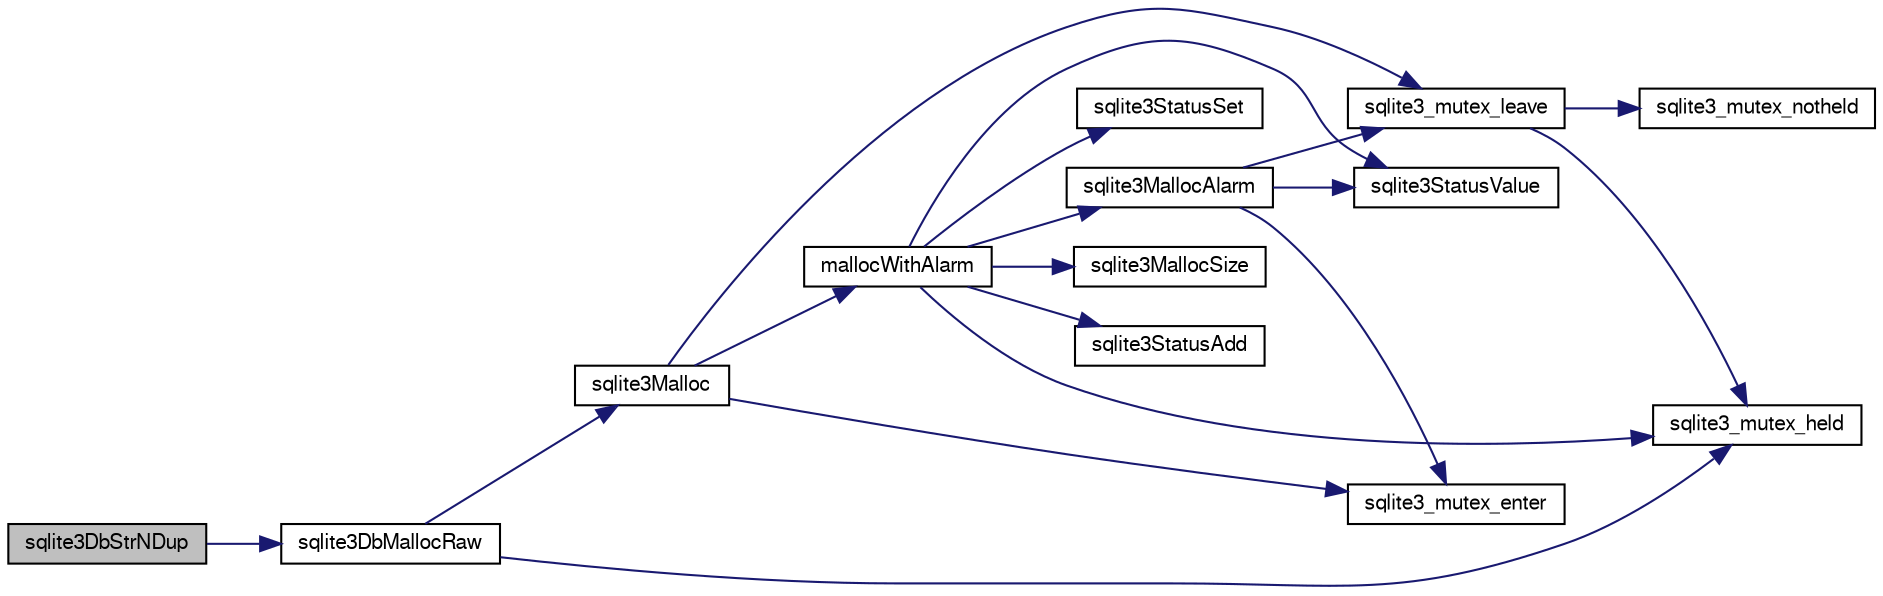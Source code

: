digraph "sqlite3DbStrNDup"
{
  edge [fontname="FreeSans",fontsize="10",labelfontname="FreeSans",labelfontsize="10"];
  node [fontname="FreeSans",fontsize="10",shape=record];
  rankdir="LR";
  Node492247 [label="sqlite3DbStrNDup",height=0.2,width=0.4,color="black", fillcolor="grey75", style="filled", fontcolor="black"];
  Node492247 -> Node492248 [color="midnightblue",fontsize="10",style="solid",fontname="FreeSans"];
  Node492248 [label="sqlite3DbMallocRaw",height=0.2,width=0.4,color="black", fillcolor="white", style="filled",URL="$sqlite3_8c.html#abbe8be0cf7175e11ddc3e2218fad924e"];
  Node492248 -> Node492249 [color="midnightblue",fontsize="10",style="solid",fontname="FreeSans"];
  Node492249 [label="sqlite3_mutex_held",height=0.2,width=0.4,color="black", fillcolor="white", style="filled",URL="$sqlite3_8c.html#acf77da68932b6bc163c5e68547ecc3e7"];
  Node492248 -> Node492250 [color="midnightblue",fontsize="10",style="solid",fontname="FreeSans"];
  Node492250 [label="sqlite3Malloc",height=0.2,width=0.4,color="black", fillcolor="white", style="filled",URL="$sqlite3_8c.html#a361a2eaa846b1885f123abe46f5d8b2b"];
  Node492250 -> Node492251 [color="midnightblue",fontsize="10",style="solid",fontname="FreeSans"];
  Node492251 [label="sqlite3_mutex_enter",height=0.2,width=0.4,color="black", fillcolor="white", style="filled",URL="$sqlite3_8c.html#a1c12cde690bd89f104de5cbad12a6bf5"];
  Node492250 -> Node492252 [color="midnightblue",fontsize="10",style="solid",fontname="FreeSans"];
  Node492252 [label="mallocWithAlarm",height=0.2,width=0.4,color="black", fillcolor="white", style="filled",URL="$sqlite3_8c.html#ab070d5cf8e48ec8a6a43cf025d48598b"];
  Node492252 -> Node492249 [color="midnightblue",fontsize="10",style="solid",fontname="FreeSans"];
  Node492252 -> Node492253 [color="midnightblue",fontsize="10",style="solid",fontname="FreeSans"];
  Node492253 [label="sqlite3StatusSet",height=0.2,width=0.4,color="black", fillcolor="white", style="filled",URL="$sqlite3_8c.html#afec7586c01fcb5ea17dc9d7725a589d9"];
  Node492252 -> Node492254 [color="midnightblue",fontsize="10",style="solid",fontname="FreeSans"];
  Node492254 [label="sqlite3StatusValue",height=0.2,width=0.4,color="black", fillcolor="white", style="filled",URL="$sqlite3_8c.html#a30b8ac296c6e200c1fa57708d52c6ef6"];
  Node492252 -> Node492255 [color="midnightblue",fontsize="10",style="solid",fontname="FreeSans"];
  Node492255 [label="sqlite3MallocAlarm",height=0.2,width=0.4,color="black", fillcolor="white", style="filled",URL="$sqlite3_8c.html#ada66988e8471d1198f3219c062377508"];
  Node492255 -> Node492254 [color="midnightblue",fontsize="10",style="solid",fontname="FreeSans"];
  Node492255 -> Node492256 [color="midnightblue",fontsize="10",style="solid",fontname="FreeSans"];
  Node492256 [label="sqlite3_mutex_leave",height=0.2,width=0.4,color="black", fillcolor="white", style="filled",URL="$sqlite3_8c.html#a5838d235601dbd3c1fa993555c6bcc93"];
  Node492256 -> Node492249 [color="midnightblue",fontsize="10",style="solid",fontname="FreeSans"];
  Node492256 -> Node492257 [color="midnightblue",fontsize="10",style="solid",fontname="FreeSans"];
  Node492257 [label="sqlite3_mutex_notheld",height=0.2,width=0.4,color="black", fillcolor="white", style="filled",URL="$sqlite3_8c.html#a83967c837c1c000d3b5adcfaa688f5dc"];
  Node492255 -> Node492251 [color="midnightblue",fontsize="10",style="solid",fontname="FreeSans"];
  Node492252 -> Node492258 [color="midnightblue",fontsize="10",style="solid",fontname="FreeSans"];
  Node492258 [label="sqlite3MallocSize",height=0.2,width=0.4,color="black", fillcolor="white", style="filled",URL="$sqlite3_8c.html#acf5d2a5f35270bafb050bd2def576955"];
  Node492252 -> Node492259 [color="midnightblue",fontsize="10",style="solid",fontname="FreeSans"];
  Node492259 [label="sqlite3StatusAdd",height=0.2,width=0.4,color="black", fillcolor="white", style="filled",URL="$sqlite3_8c.html#afa029f93586aeab4cc85360905dae9cd"];
  Node492250 -> Node492256 [color="midnightblue",fontsize="10",style="solid",fontname="FreeSans"];
}

